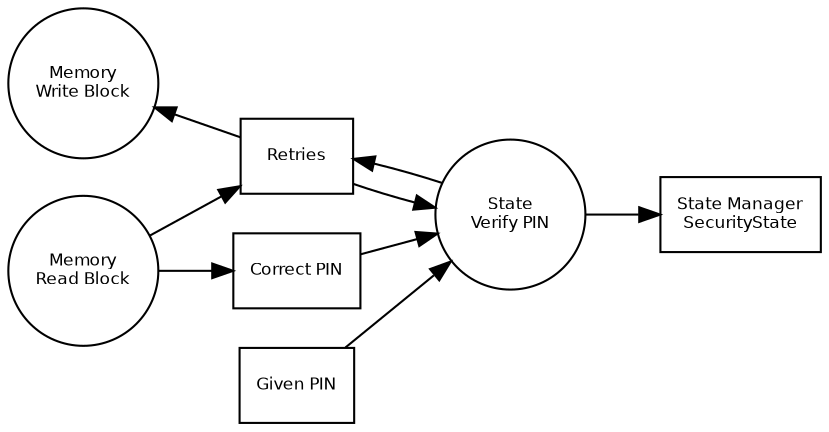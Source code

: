 digraph DFD_GetCurrentFile {
 
rankdir = LR

 node [
         fontname = "Bitstream Vera Sans"
         fontsize = 8
         shape = "record"
     ]

 edge [
         fontname = "Bitstream Vera Sans"
         fontsize = 8
         fontcolor = "Red"
     ]

// all blocks
state_mng [label="State Manager\nSecurityState"]
retries [label="Retries"]
correct_pin [label="Correct PIN"]
given_pin [label="Given PIN"]
{rank=same;
mem_readblock [label="Memory\nRead Block", shape="circle", fixedsize=true, width=1];
mem_writeblock [label="Memory\nWrite Block", shape="circle", fixedsize=true, width=1];
}
verify_pin [label="State\nVerify PIN", shape="circle", fixedsize=true, width=1];

// relations
mem_writeblock -> retries [dir=back]
mem_readblock -> retries
mem_readblock -> correct_pin
retries -> verify_pin
retries -> verify_pin [dir=back]
correct_pin -> verify_pin
given_pin -> verify_pin
verify_pin -> state_mng

}
